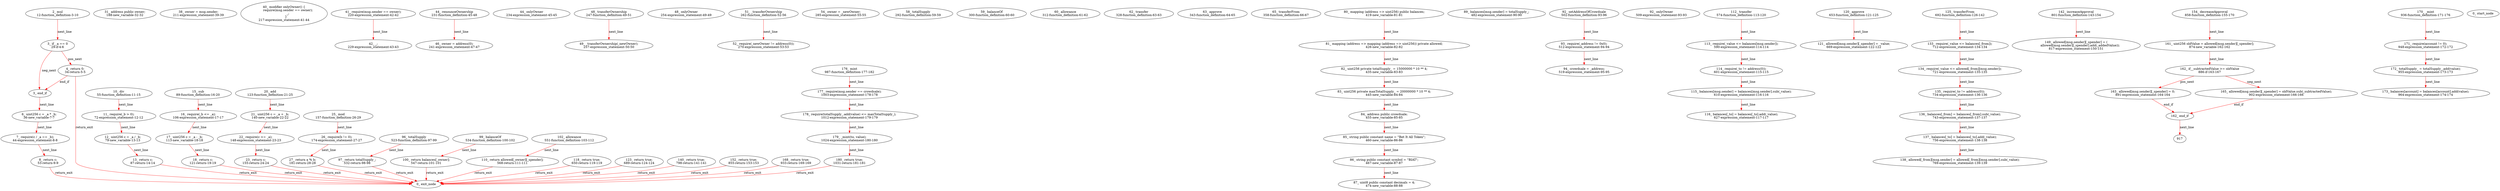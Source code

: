 digraph  {
12 [label="2_ mul\n12-function_definition-3-10", type_label=function_definition];
29 [label="3_ if__a == 0\n29-if-4-6", type_label=if];
1058 [label="3_ end_if", type_label=end_if];
34 [label="4_ return 0;\n34-return-5-5", type_label=return];
36 [label="6_ uint256 c = _a * _b;\n36-new_variable-7-7", type_label=new_variable];
44 [label="7_ require(c / _a == _b);\n44-expression_statement-8-8", type_label=expression_statement];
53 [label="8_ return c;\n53-return-9-9", type_label=return];
55 [label="10_ div\n55-function_definition-11-15", type_label=function_definition];
72 [label="11_ require(_b > 0);\n72-expression_statement-12-12", type_label=expression_statement];
79 [label="12_ uint256 c = _a / _b;\n79-new_variable-13-13", type_label=new_variable];
87 [label="13_ return c;\n87-return-14-14", type_label=return];
89 [label="15_ sub\n89-function_definition-16-20", type_label=function_definition];
106 [label="16_ require(_b <= _a);\n106-expression_statement-17-17", type_label=expression_statement];
113 [label="17_ uint256 c = _a - _b;\n113-new_variable-18-18", type_label=new_variable];
121 [label="18_ return c;\n121-return-19-19", type_label=return];
123 [label="20_ add\n123-function_definition-21-25", type_label=function_definition];
140 [label="21_ uint256 c = _a + _b;\n140-new_variable-22-22", type_label=new_variable];
148 [label="22_ require(c >= _a);\n148-expression_statement-23-23", type_label=expression_statement];
155 [label="23_ return c;\n155-return-24-24", type_label=return];
157 [label="25_ mod\n157-function_definition-26-29", type_label=function_definition];
174 [label="26_ require(b != 0);\n174-expression_statement-27-27", type_label=expression_statement];
181 [label="27_ return a % b;\n181-return-28-28", type_label=return];
188 [label="31_ address public owner;\n188-new_variable-32-32", type_label=new_variable];
211 [label="38_ owner = msg.sender;\n211-expression_statement-39-39", type_label=expression_statement];
217 [label="40_ modifier onlyOwner() {\n        require(msg.sender == owner);\n        _;\n    }\n217-expression_statement-41-44", type_label=expression_statement];
220 [label="41_ require(msg.sender == owner);\n220-expression_statement-42-42", type_label=expression_statement];
229 [label="42_ _;\n229-expression_statement-43-43", type_label=expression_statement];
231 [label="44_ renounceOwnership\n231-function_definition-45-48", type_label=function_definition];
234 [label="44_ onlyOwner\n234-expression_statement-45-45", type_label=expression_statement];
241 [label="46_ owner = address(0);\n241-expression_statement-47-47", type_label=expression_statement];
247 [label="48_ transferOwnership\n247-function_definition-49-51", type_label=function_definition];
254 [label="48_ onlyOwner\n254-expression_statement-49-49", type_label=expression_statement];
257 [label="49_ _transferOwnership(_newOwner);\n257-expression_statement-50-50", type_label=expression_statement];
262 [label="51_ _transferOwnership\n262-function_definition-52-56", type_label=function_definition];
270 [label="52_ require(_newOwner != address(0));\n270-expression_statement-53-53", type_label=expression_statement];
285 [label="54_ owner = _newOwner;\n285-expression_statement-55-55", type_label=expression_statement];
292 [label="58_ totalSupply\n292-function_definition-59-59", type_label=function_definition];
300 [label="59_ balanceOf\n300-function_definition-60-60", type_label=function_definition];
312 [label="60_ allowance\n312-function_definition-61-62", type_label=function_definition];
328 [label="62_ transfer\n328-function_definition-63-63", type_label=function_definition];
343 [label="63_ approve\n343-function_definition-64-65", type_label=function_definition];
358 [label="65_ transferFrom\n358-function_definition-66-67", type_label=function_definition];
419 [label="80_ mapping (address => uint256) public balances;\n419-new_variable-81-81", type_label=new_variable];
426 [label="81_ mapping (address => mapping (address => uint256)) private allowed;\n426-new_variable-82-82", type_label=new_variable];
435 [label="82_ uint256 private totalSupply_ = 15000000 * 10 ** 4;\n435-new_variable-83-83", type_label=new_variable];
445 [label="83_ uint256 private maxTotalSupply_ = 20000000 * 10 ** 4;\n445-new_variable-84-84", type_label=new_variable];
455 [label="84_ address public crowdsale;\n455-new_variable-85-85", type_label=new_variable];
460 [label="85_ string public constant name = \"Bet It All Token\";\n460-new_variable-86-86", type_label=new_variable];
467 [label="86_ string public constant symbol = \"BIAT\";\n467-new_variable-87-87", type_label=new_variable];
474 [label="87_ uint8 public constant decimals = 4;\n474-new_variable-88-88", type_label=new_variable];
482 [label="89_ balances[msg.sender] = totalSupply_;\n482-expression_statement-90-90", type_label=expression_statement];
502 [label="92_ setAddressOfCrowdsale\n502-function_definition-93-96", type_label=function_definition];
509 [label="92_ onlyOwner\n509-expression_statement-93-93", type_label=expression_statement];
512 [label="93_ require(_address != 0x0);\n512-expression_statement-94-94", type_label=expression_statement];
519 [label="94_ crowdsale = _address;\n519-expression_statement-95-95", type_label=expression_statement];
523 [label="96_ totalSupply\n523-function_definition-97-99", type_label=function_definition];
532 [label="97_ return totalSupply_;\n532-return-98-98", type_label=return];
534 [label="99_ balanceOf\n534-function_definition-100-102", type_label=function_definition];
547 [label="100_ return balances[_owner];\n547-return-101-101", type_label=return];
551 [label="102_ allowance\n551-function_definition-103-112", type_label=function_definition];
568 [label="110_ return allowed[_owner][_spender];\n568-return-111-111", type_label=return];
574 [label="112_ transfer\n574-function_definition-113-120", type_label=function_definition];
590 [label="113_ require(_value <= balances[msg.sender]);\n590-expression_statement-114-114", type_label=expression_statement];
601 [label="114_ require(_to != address(0));\n601-expression_statement-115-115", type_label=expression_statement];
610 [label="115_ balances[msg.sender] = balances[msg.sender].sub(_value);\n610-expression_statement-116-116", type_label=expression_statement];
627 [label="116_ balances[_to] = balances[_to].add(_value);\n627-expression_statement-117-117", type_label=expression_statement];
650 [label="118_ return true;\n650-return-119-119", type_label=return];
653 [label="120_ approve\n653-function_definition-121-125", type_label=function_definition];
669 [label="121_ allowed[msg.sender][_spender] = _value;\n669-expression_statement-122-122", type_label=expression_statement];
689 [label="123_ return true;\n689-return-124-124", type_label=return];
692 [label="125_ transferFrom\n692-function_definition-126-142", type_label=function_definition];
712 [label="133_ require(_value <= balances[_from]);\n712-expression_statement-134-134", type_label=expression_statement];
721 [label="134_ require(_value <= allowed[_from][msg.sender]);\n721-expression_statement-135-135", type_label=expression_statement];
734 [label="135_ require(_to != address(0));\n734-expression_statement-136-136", type_label=expression_statement];
743 [label="136_ balances[_from] = balances[_from].sub(_value);\n743-expression_statement-137-137", type_label=expression_statement];
756 [label="137_ balances[_to] = balances[_to].add(_value);\n756-expression_statement-138-138", type_label=expression_statement];
769 [label="138_ allowed[_from][msg.sender] = allowed[_from][msg.sender].sub(_value);\n769-expression_statement-139-139", type_label=expression_statement];
798 [label="140_ return true;\n798-return-141-141", type_label=return];
801 [label="142_ increaseApproval\n801-function_definition-143-154", type_label=function_definition];
817 [label="149_ allowed[msg.sender][_spender] = (\n        allowed[msg.sender][_spender].add(_addedValue));\n817-expression_statement-150-151", type_label=expression_statement];
855 [label="152_ return true;\n855-return-153-153", type_label=return];
858 [label="154_ decreaseApproval\n858-function_definition-155-170", type_label=function_definition];
874 [label="161_ uint256 oldValue = allowed[msg.sender][_spender];\n874-new_variable-162-162", type_label=new_variable];
886 [label="162_ if__subtractedValue >= oldValue\n886-if-163-167", type_label=if];
1915 [label="162_ end_if", type_label=end_if];
891 [label="163_ allowed[msg.sender][_spender] = 0;\n891-expression_statement-164-164", type_label=expression_statement];
902 [label="165_ allowed[msg.sender][_spender] = oldValue.sub(_subtractedValue);\n902-expression_statement-166-166", type_label=expression_statement];
933 [label="168_ return true;\n933-return-169-169", type_label=return];
936 [label="170_ _mint\n936-function_definition-171-176", type_label=function_definition];
948 [label="171_ require(account != 0);\n948-expression_statement-172-172", type_label=expression_statement];
955 [label="172_ totalSupply_ = totalSupply_.add(value);\n955-expression_statement-173-173", type_label=expression_statement];
964 [label="173_ balances[account] = balances[account].add(value);\n964-expression_statement-174-174", type_label=expression_statement];
987 [label="176_ mint\n987-function_definition-177-182", type_label=function_definition];
1003 [label="177_ require(msg.sender == crowdsale);\n1003-expression_statement-178-178", type_label=expression_statement];
1012 [label="178_ require(totalSupply_.add(value) <= maxTotalSupply_);\n1012-expression_statement-179-179", type_label=expression_statement];
1024 [label="179_ _mint(to, value);\n1024-expression_statement-180-180", type_label=expression_statement];
1031 [label="180_ return true;\n1031-return-181-181", type_label=return];
1 [label="0_ start_node", type_label=start];
2 [label="0_ exit_node", type_label=exit];
917;
12 -> 29  [color=red, controlflow_type=next_line, edge_type=CFG_edge, key=0, label=next_line];
29 -> 34  [color=red, controlflow_type=pos_next, edge_type=CFG_edge, key=0, label=pos_next];
29 -> 1058  [color=red, controlflow_type=neg_next, edge_type=CFG_edge, key=0, label=neg_next];
1058 -> 36  [color=red, controlflow_type=next_line, edge_type=CFG_edge, key=0, label=next_line];
34 -> 1058  [color=red, controlflow_type=end_if, edge_type=CFG_edge, key=0, label=end_if];
34 -> 2  [color=red, controlflow_type=return_exit, edge_type=CFG_edge, key=0, label=return_exit];
36 -> 44  [color=red, controlflow_type=next_line, edge_type=CFG_edge, key=0, label=next_line];
44 -> 53  [color=red, controlflow_type=next_line, edge_type=CFG_edge, key=0, label=next_line];
53 -> 2  [color=red, controlflow_type=return_exit, edge_type=CFG_edge, key=0, label=return_exit];
55 -> 72  [color=red, controlflow_type=next_line, edge_type=CFG_edge, key=0, label=next_line];
72 -> 79  [color=red, controlflow_type=next_line, edge_type=CFG_edge, key=0, label=next_line];
79 -> 87  [color=red, controlflow_type=next_line, edge_type=CFG_edge, key=0, label=next_line];
87 -> 2  [color=red, controlflow_type=return_exit, edge_type=CFG_edge, key=0, label=return_exit];
89 -> 106  [color=red, controlflow_type=next_line, edge_type=CFG_edge, key=0, label=next_line];
106 -> 113  [color=red, controlflow_type=next_line, edge_type=CFG_edge, key=0, label=next_line];
113 -> 121  [color=red, controlflow_type=next_line, edge_type=CFG_edge, key=0, label=next_line];
121 -> 2  [color=red, controlflow_type=return_exit, edge_type=CFG_edge, key=0, label=return_exit];
123 -> 140  [color=red, controlflow_type=next_line, edge_type=CFG_edge, key=0, label=next_line];
140 -> 148  [color=red, controlflow_type=next_line, edge_type=CFG_edge, key=0, label=next_line];
148 -> 155  [color=red, controlflow_type=next_line, edge_type=CFG_edge, key=0, label=next_line];
155 -> 2  [color=red, controlflow_type=return_exit, edge_type=CFG_edge, key=0, label=return_exit];
157 -> 174  [color=red, controlflow_type=next_line, edge_type=CFG_edge, key=0, label=next_line];
174 -> 181  [color=red, controlflow_type=next_line, edge_type=CFG_edge, key=0, label=next_line];
181 -> 2  [color=red, controlflow_type=return_exit, edge_type=CFG_edge, key=0, label=return_exit];
220 -> 229  [color=red, controlflow_type=next_line, edge_type=CFG_edge, key=0, label=next_line];
231 -> 241  [color=red, controlflow_type=next_line, edge_type=CFG_edge, key=0, label=next_line];
247 -> 257  [color=red, controlflow_type=next_line, edge_type=CFG_edge, key=0, label=next_line];
262 -> 270  [color=red, controlflow_type=next_line, edge_type=CFG_edge, key=0, label=next_line];
419 -> 426  [color=red, controlflow_type=next_line, edge_type=CFG_edge, key=0, label=next_line];
426 -> 435  [color=red, controlflow_type=next_line, edge_type=CFG_edge, key=0, label=next_line];
435 -> 445  [color=red, controlflow_type=next_line, edge_type=CFG_edge, key=0, label=next_line];
445 -> 455  [color=red, controlflow_type=next_line, edge_type=CFG_edge, key=0, label=next_line];
455 -> 460  [color=red, controlflow_type=next_line, edge_type=CFG_edge, key=0, label=next_line];
460 -> 467  [color=red, controlflow_type=next_line, edge_type=CFG_edge, key=0, label=next_line];
467 -> 474  [color=red, controlflow_type=next_line, edge_type=CFG_edge, key=0, label=next_line];
502 -> 512  [color=red, controlflow_type=next_line, edge_type=CFG_edge, key=0, label=next_line];
512 -> 519  [color=red, controlflow_type=next_line, edge_type=CFG_edge, key=0, label=next_line];
523 -> 532  [color=red, controlflow_type=next_line, edge_type=CFG_edge, key=0, label=next_line];
532 -> 2  [color=red, controlflow_type=return_exit, edge_type=CFG_edge, key=0, label=return_exit];
534 -> 547  [color=red, controlflow_type=next_line, edge_type=CFG_edge, key=0, label=next_line];
547 -> 2  [color=red, controlflow_type=return_exit, edge_type=CFG_edge, key=0, label=return_exit];
551 -> 568  [color=red, controlflow_type=next_line, edge_type=CFG_edge, key=0, label=next_line];
568 -> 2  [color=red, controlflow_type=return_exit, edge_type=CFG_edge, key=0, label=return_exit];
574 -> 590  [color=red, controlflow_type=next_line, edge_type=CFG_edge, key=0, label=next_line];
590 -> 601  [color=red, controlflow_type=next_line, edge_type=CFG_edge, key=0, label=next_line];
601 -> 610  [color=red, controlflow_type=next_line, edge_type=CFG_edge, key=0, label=next_line];
610 -> 627  [color=red, controlflow_type=next_line, edge_type=CFG_edge, key=0, label=next_line];
650 -> 2  [color=red, controlflow_type=return_exit, edge_type=CFG_edge, key=0, label=return_exit];
653 -> 669  [color=red, controlflow_type=next_line, edge_type=CFG_edge, key=0, label=next_line];
689 -> 2  [color=red, controlflow_type=return_exit, edge_type=CFG_edge, key=0, label=return_exit];
692 -> 712  [color=red, controlflow_type=next_line, edge_type=CFG_edge, key=0, label=next_line];
712 -> 721  [color=red, controlflow_type=next_line, edge_type=CFG_edge, key=0, label=next_line];
721 -> 734  [color=red, controlflow_type=next_line, edge_type=CFG_edge, key=0, label=next_line];
734 -> 743  [color=red, controlflow_type=next_line, edge_type=CFG_edge, key=0, label=next_line];
743 -> 756  [color=red, controlflow_type=next_line, edge_type=CFG_edge, key=0, label=next_line];
756 -> 769  [color=red, controlflow_type=next_line, edge_type=CFG_edge, key=0, label=next_line];
798 -> 2  [color=red, controlflow_type=return_exit, edge_type=CFG_edge, key=0, label=return_exit];
801 -> 817  [color=red, controlflow_type=next_line, edge_type=CFG_edge, key=0, label=next_line];
855 -> 2  [color=red, controlflow_type=return_exit, edge_type=CFG_edge, key=0, label=return_exit];
858 -> 874  [color=red, controlflow_type=next_line, edge_type=CFG_edge, key=0, label=next_line];
874 -> 886  [color=red, controlflow_type=next_line, edge_type=CFG_edge, key=0, label=next_line];
886 -> 891  [color=red, controlflow_type=pos_next, edge_type=CFG_edge, key=0, label=pos_next];
886 -> 902  [color=red, controlflow_type=neg_next, edge_type=CFG_edge, key=0, label=neg_next];
1915 -> 917  [color=red, controlflow_type=next_line, edge_type=CFG_edge, key=0, label=next_line];
891 -> 1915  [color=red, controlflow_type=end_if, edge_type=CFG_edge, key=0, label=end_if];
902 -> 1915  [color=red, controlflow_type=end_if, edge_type=CFG_edge, key=0, label=end_if];
933 -> 2  [color=red, controlflow_type=return_exit, edge_type=CFG_edge, key=0, label=return_exit];
936 -> 948  [color=red, controlflow_type=next_line, edge_type=CFG_edge, key=0, label=next_line];
948 -> 955  [color=red, controlflow_type=next_line, edge_type=CFG_edge, key=0, label=next_line];
955 -> 964  [color=red, controlflow_type=next_line, edge_type=CFG_edge, key=0, label=next_line];
987 -> 1003  [color=red, controlflow_type=next_line, edge_type=CFG_edge, key=0, label=next_line];
1003 -> 1012  [color=red, controlflow_type=next_line, edge_type=CFG_edge, key=0, label=next_line];
1012 -> 1024  [color=red, controlflow_type=next_line, edge_type=CFG_edge, key=0, label=next_line];
1024 -> 1031  [color=red, controlflow_type=next_line, edge_type=CFG_edge, key=0, label=next_line];
1031 -> 2  [color=red, controlflow_type=return_exit, edge_type=CFG_edge, key=0, label=return_exit];
}
